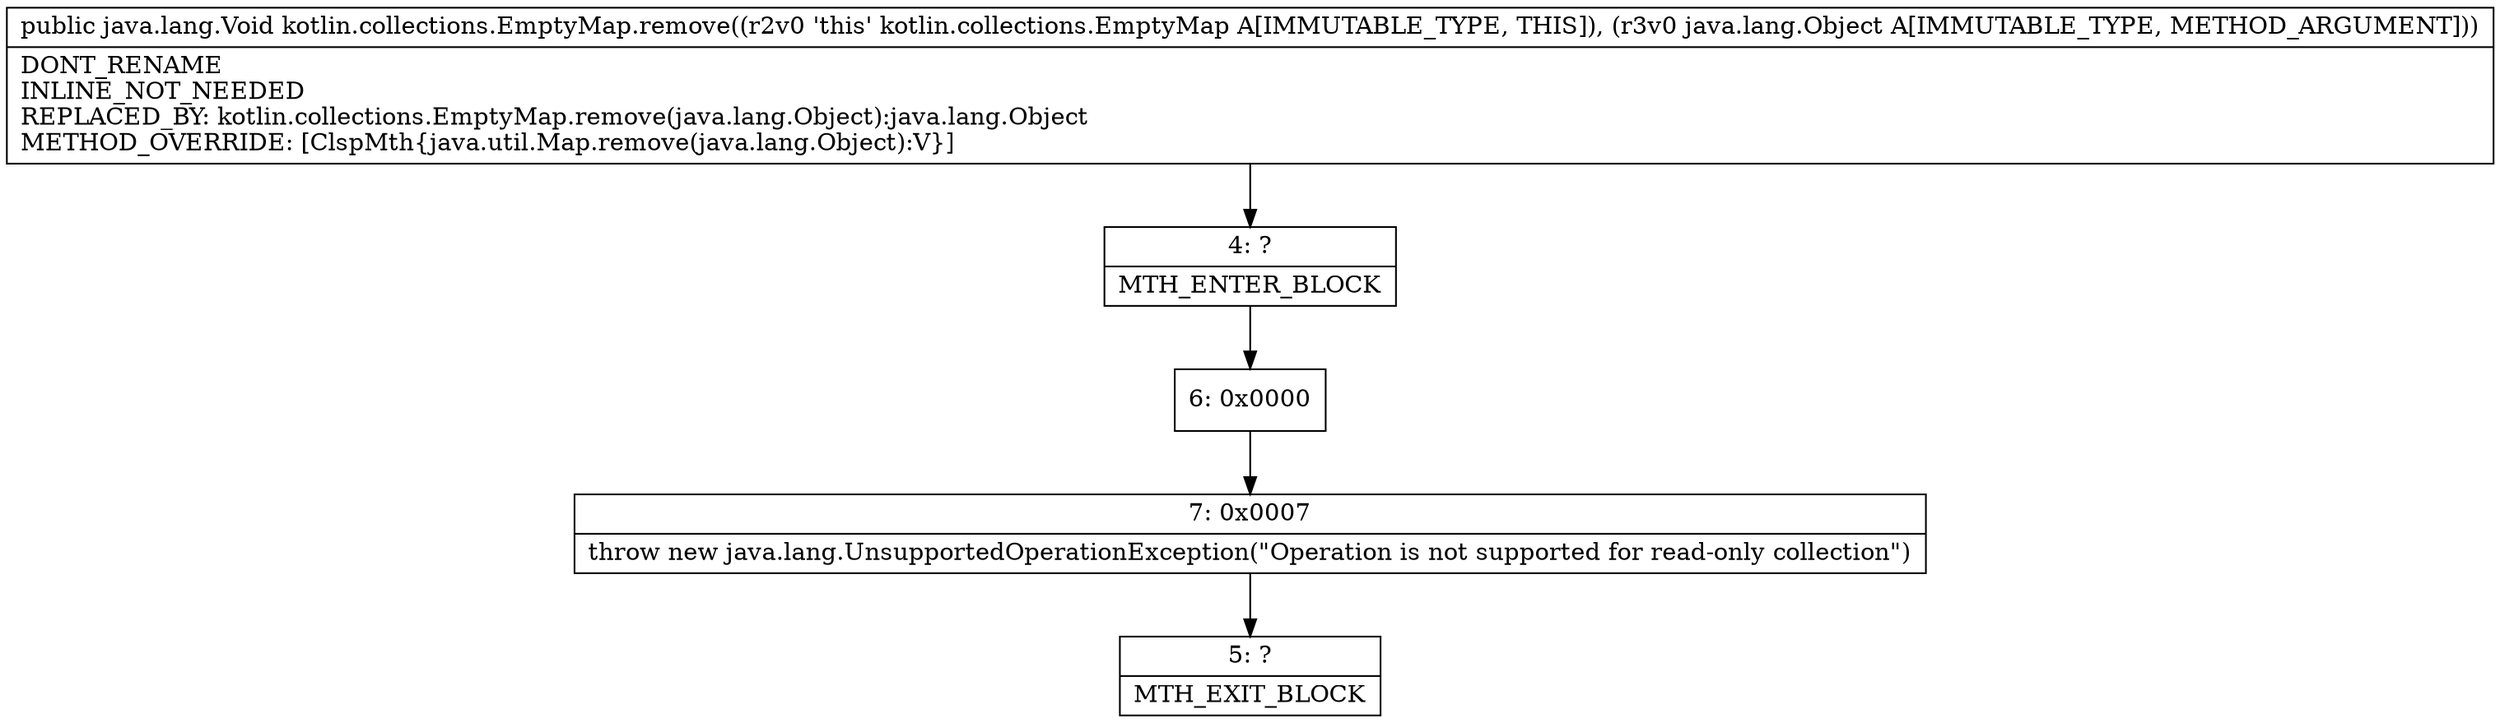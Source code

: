 digraph "CFG forkotlin.collections.EmptyMap.remove(Ljava\/lang\/Object;)Ljava\/lang\/Void;" {
Node_4 [shape=record,label="{4\:\ ?|MTH_ENTER_BLOCK\l}"];
Node_6 [shape=record,label="{6\:\ 0x0000}"];
Node_7 [shape=record,label="{7\:\ 0x0007|throw new java.lang.UnsupportedOperationException(\"Operation is not supported for read\-only collection\")\l}"];
Node_5 [shape=record,label="{5\:\ ?|MTH_EXIT_BLOCK\l}"];
MethodNode[shape=record,label="{public java.lang.Void kotlin.collections.EmptyMap.remove((r2v0 'this' kotlin.collections.EmptyMap A[IMMUTABLE_TYPE, THIS]), (r3v0 java.lang.Object A[IMMUTABLE_TYPE, METHOD_ARGUMENT]))  | DONT_RENAME\lINLINE_NOT_NEEDED\lREPLACED_BY: kotlin.collections.EmptyMap.remove(java.lang.Object):java.lang.Object\lMETHOD_OVERRIDE: [ClspMth\{java.util.Map.remove(java.lang.Object):V\}]\l}"];
MethodNode -> Node_4;Node_4 -> Node_6;
Node_6 -> Node_7;
Node_7 -> Node_5;
}

